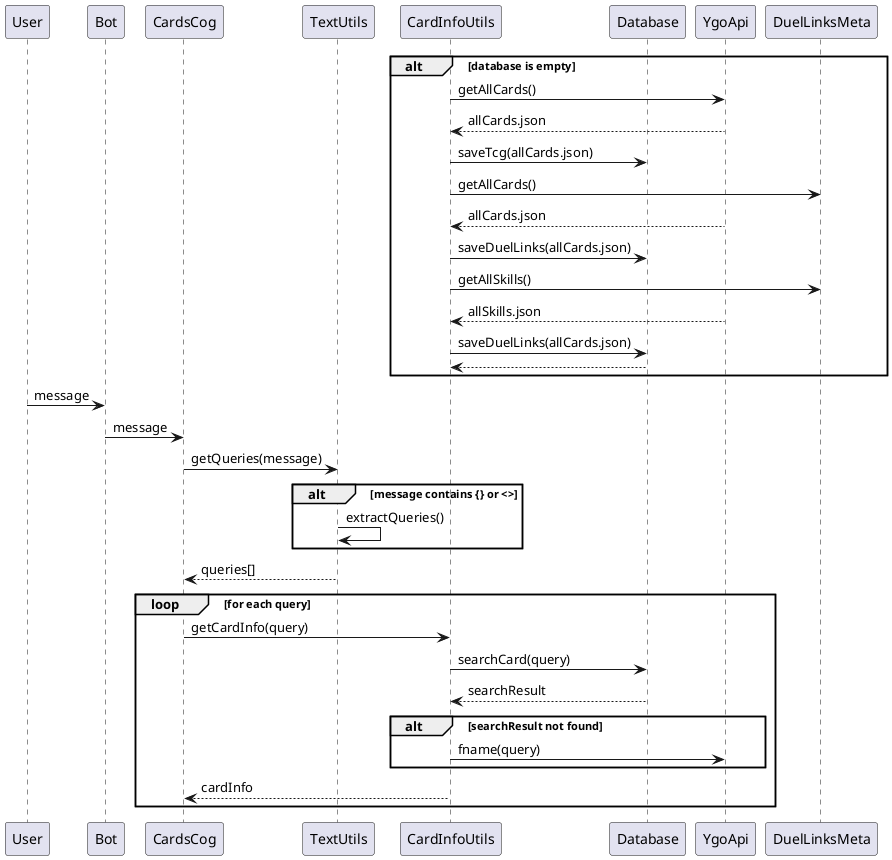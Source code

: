 @startuml

participant User
participant Bot
participant CardsCog
participant TextUtils
participant CardInfoUtils
participant Database
participant YgoApi

alt database is empty
    CardInfoUtils -> YgoApi: getAllCards()
    YgoApi --> CardInfoUtils: allCards.json
    CardInfoUtils -> Database: saveTcg(allCards.json)

    CardInfoUtils -> DuelLinksMeta: getAllCards()
    YgoApi --> CardInfoUtils: allCards.json
    CardInfoUtils -> Database: saveDuelLinks(allCards.json)

    CardInfoUtils -> DuelLinksMeta: getAllSkills()
    YgoApi --> CardInfoUtils: allSkills.json
    CardInfoUtils -> Database: saveDuelLinks(allCards.json)
    Database --> CardInfoUtils
end

User -> Bot: message
Bot -> CardsCog: message
CardsCog -> TextUtils: getQueries(message)
    alt message contains {} or <>
        TextUtils -> TextUtils: extractQueries()
    end
TextUtils --> CardsCog: queries[]

loop for each query
    CardsCog -> CardInfoUtils: getCardInfo(query)
        CardInfoUtils -> Database: searchCard(query)
        Database --> CardInfoUtils: searchResult
        alt searchResult not found
            CardInfoUtils -> YgoApi: fname(query)
        end
    CardInfoUtils --> CardsCog: cardInfo
end

@enduml
